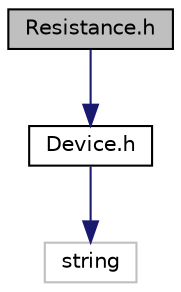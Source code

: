 digraph "Resistance.h"
{
 // LATEX_PDF_SIZE
  edge [fontname="Helvetica",fontsize="10",labelfontname="Helvetica",labelfontsize="10"];
  node [fontname="Helvetica",fontsize="10",shape=record];
  Node1 [label="Resistance.h",height=0.2,width=0.4,color="black", fillcolor="grey75", style="filled", fontcolor="black",tooltip="the device of resistance"];
  Node1 -> Node2 [color="midnightblue",fontsize="10",style="solid",fontname="Helvetica"];
  Node2 [label="Device.h",height=0.2,width=0.4,color="black", fillcolor="white", style="filled",URL="$_device_8h.html",tooltip="the main core of the component"];
  Node2 -> Node3 [color="midnightblue",fontsize="10",style="solid",fontname="Helvetica"];
  Node3 [label="string",height=0.2,width=0.4,color="grey75", fillcolor="white", style="filled",tooltip=" "];
}

